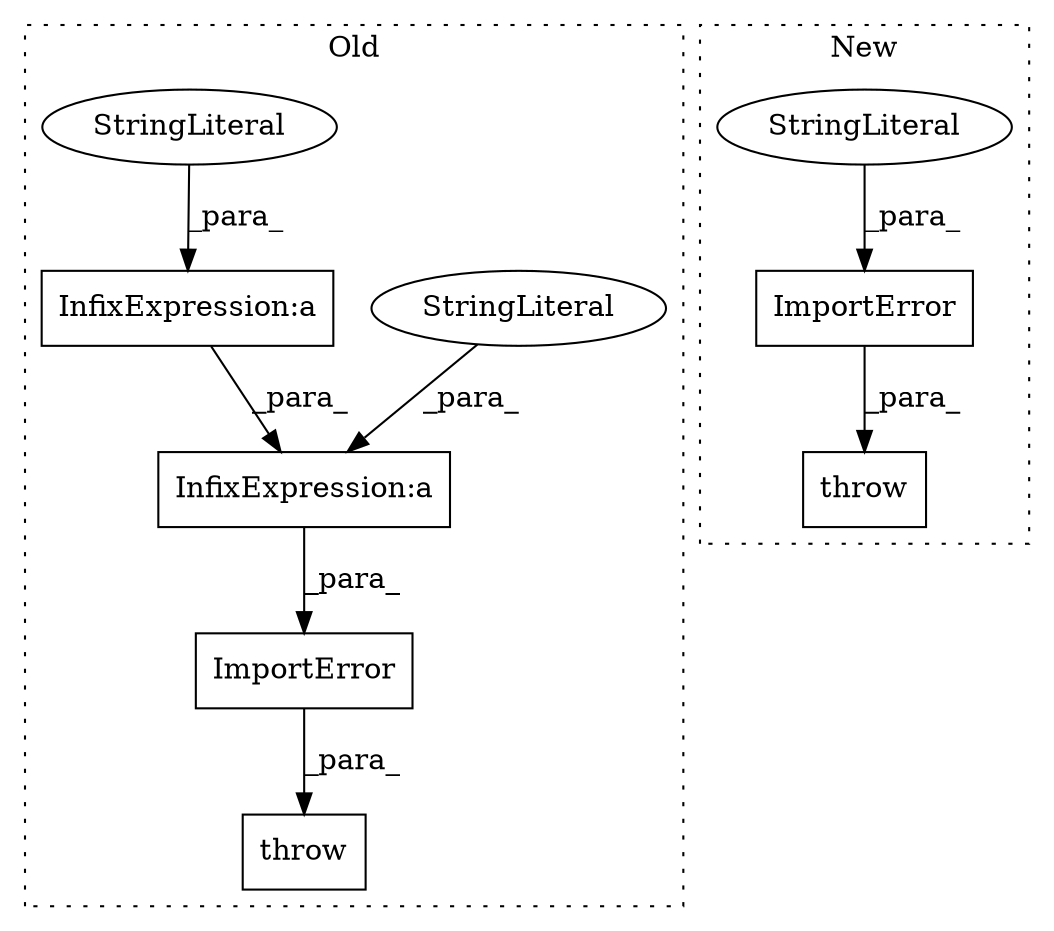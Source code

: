 digraph G {
subgraph cluster0 {
1 [label="ImportError" a="32" s="1220,1385" l="12,1" shape="box"];
3 [label="throw" a="53" s="1214" l="6" shape="box"];
5 [label="InfixExpression:a" a="27" s="1334" l="3" shape="box"];
6 [label="StringLiteral" a="45" s="1337" l="48" shape="ellipse"];
7 [label="InfixExpression:a" a="27" s="1280" l="3" shape="box"];
8 [label="StringLiteral" a="45" s="1283" l="50" shape="ellipse"];
label = "Old";
style="dotted";
}
subgraph cluster1 {
2 [label="ImportError" a="32" s="1220,1370" l="12,1" shape="box"];
4 [label="throw" a="53" s="1214" l="6" shape="box"];
9 [label="StringLiteral" a="45" s="1232" l="138" shape="ellipse"];
label = "New";
style="dotted";
}
1 -> 3 [label="_para_"];
2 -> 4 [label="_para_"];
5 -> 1 [label="_para_"];
6 -> 5 [label="_para_"];
7 -> 5 [label="_para_"];
8 -> 7 [label="_para_"];
9 -> 2 [label="_para_"];
}